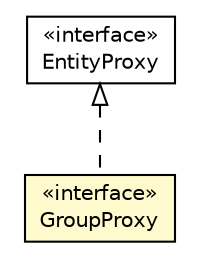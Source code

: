 #!/usr/local/bin/dot
#
# Class diagram 
# Generated by UMLGraph version 5.4 (http://www.umlgraph.org/)
#

digraph G {
	edge [fontname="Helvetica",fontsize=10,labelfontname="Helvetica",labelfontsize=10];
	node [fontname="Helvetica",fontsize=10,shape=plaintext];
	nodesep=0.25;
	ranksep=0.5;
	// hu.sch.kfc.client.model.GroupProxy
	c5339 [label=<<table title="hu.sch.kfc.client.model.GroupProxy" border="0" cellborder="1" cellspacing="0" cellpadding="2" port="p" bgcolor="lemonChiffon" href="./GroupProxy.html">
		<tr><td><table border="0" cellspacing="0" cellpadding="1">
<tr><td align="center" balign="center"> &#171;interface&#187; </td></tr>
<tr><td align="center" balign="center"> GroupProxy </td></tr>
		</table></td></tr>
		</table>>, URL="./GroupProxy.html", fontname="Helvetica", fontcolor="black", fontsize=10.0];
	//hu.sch.kfc.client.model.GroupProxy implements com.google.gwt.requestfactory.shared.EntityProxy
	c5374:p -> c5339:p [dir=back,arrowtail=empty,style=dashed];
	// com.google.gwt.requestfactory.shared.EntityProxy
	c5374 [label=<<table title="com.google.gwt.requestfactory.shared.EntityProxy" border="0" cellborder="1" cellspacing="0" cellpadding="2" port="p">
		<tr><td><table border="0" cellspacing="0" cellpadding="1">
<tr><td align="center" balign="center"> &#171;interface&#187; </td></tr>
<tr><td align="center" balign="center"> EntityProxy </td></tr>
		</table></td></tr>
		</table>>, URL="null", fontname="Helvetica", fontcolor="black", fontsize=10.0];
}

